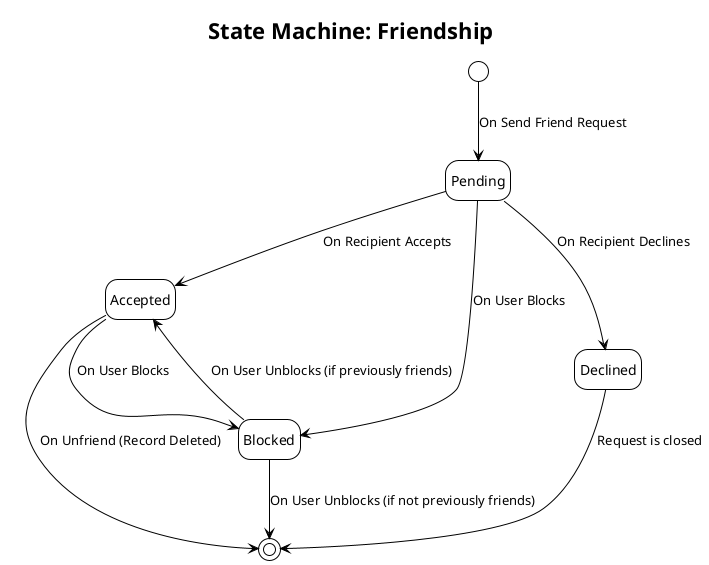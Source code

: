 ' File Path: /docs/srs/diagrams/state-machines/friendship-state-machine.puml
@startuml
!theme plain
title "State Machine: Friendship"
hide empty description

[*] --> Pending : On Send Friend Request

state Accepted
state Blocked

Pending --> Accepted : On Recipient Accepts
Pending --> Declined : On Recipient Declines
Pending --> Blocked : On User Blocks

Accepted --> Blocked : On User Blocks
Accepted --> [*] : On Unfriend (Record Deleted)

Declined --> [*] : Request is closed
Blocked --> Accepted : On User Unblocks (if previously friends)
Blocked --> [*] : On User Unblocks (if not previously friends)

@enduml